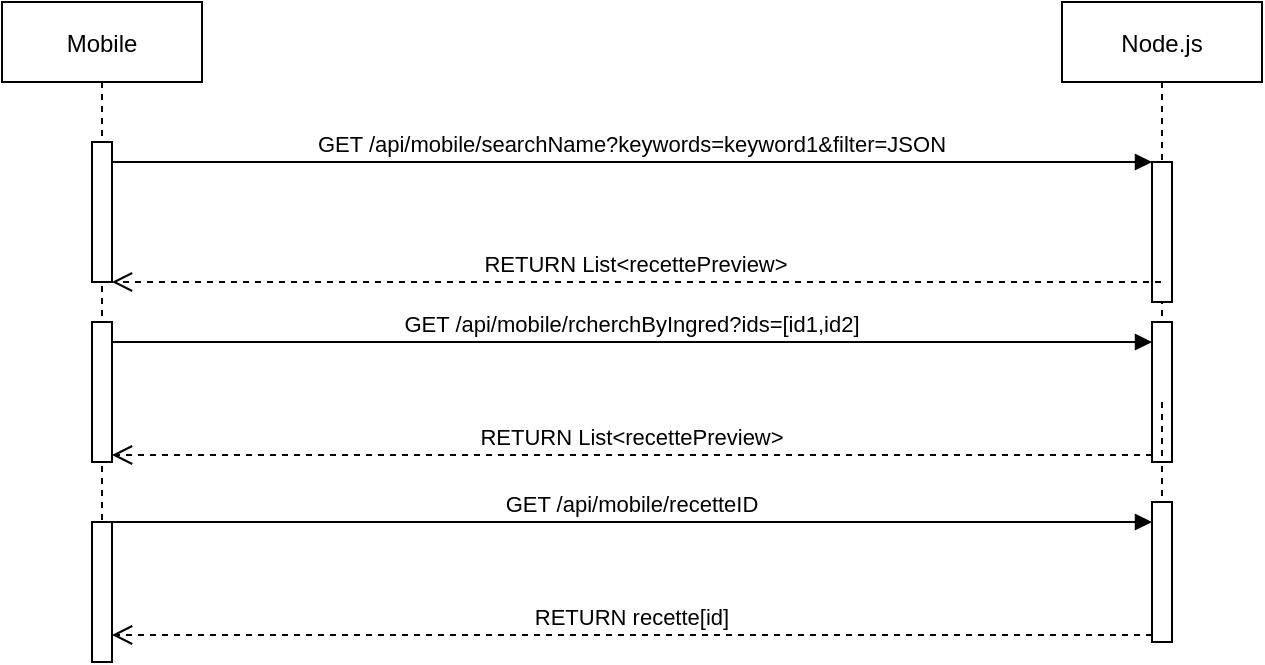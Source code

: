 <mxfile>
    <diagram id="kgpKYQtTHZ0yAKxKKP6v" name="Page-1">
        <mxGraphModel dx="809" dy="585" grid="1" gridSize="10" guides="1" tooltips="1" connect="1" arrows="1" fold="1" page="1" pageScale="1" pageWidth="850" pageHeight="1100" math="0" shadow="0">
            <root>
                <mxCell id="0"/>
                <mxCell id="1" parent="0"/>
                <mxCell id="3nuBFxr9cyL0pnOWT2aG-1" value="Mobile" style="shape=umlLifeline;perimeter=lifelinePerimeter;container=1;collapsible=0;recursiveResize=0;rounded=0;shadow=0;strokeWidth=1;" parent="1" vertex="1">
                    <mxGeometry x="120" y="80" width="100" height="330" as="geometry"/>
                </mxCell>
                <mxCell id="3nuBFxr9cyL0pnOWT2aG-2" value="" style="points=[];perimeter=orthogonalPerimeter;rounded=0;shadow=0;strokeWidth=1;" parent="3nuBFxr9cyL0pnOWT2aG-1" vertex="1">
                    <mxGeometry x="45" y="70" width="10" height="70" as="geometry"/>
                </mxCell>
                <mxCell id="7Kff_GVbFptVKYBIM-q_-5" value="" style="points=[];perimeter=orthogonalPerimeter;rounded=0;shadow=0;strokeWidth=1;" parent="3nuBFxr9cyL0pnOWT2aG-1" vertex="1">
                    <mxGeometry x="45" y="160" width="10" height="70" as="geometry"/>
                </mxCell>
                <mxCell id="7Kff_GVbFptVKYBIM-q_-12" value="" style="points=[];perimeter=orthogonalPerimeter;rounded=0;shadow=0;strokeWidth=1;" parent="3nuBFxr9cyL0pnOWT2aG-1" vertex="1">
                    <mxGeometry x="45" y="260" width="10" height="70" as="geometry"/>
                </mxCell>
                <mxCell id="3nuBFxr9cyL0pnOWT2aG-5" value="Node.js" style="shape=umlLifeline;perimeter=lifelinePerimeter;container=1;collapsible=0;recursiveResize=0;rounded=0;shadow=0;strokeWidth=1;" parent="1" vertex="1">
                    <mxGeometry x="650" y="80" width="100" height="320" as="geometry"/>
                </mxCell>
                <mxCell id="3nuBFxr9cyL0pnOWT2aG-6" value="" style="points=[];perimeter=orthogonalPerimeter;rounded=0;shadow=0;strokeWidth=1;" parent="3nuBFxr9cyL0pnOWT2aG-5" vertex="1">
                    <mxGeometry x="45" y="80" width="10" height="70" as="geometry"/>
                </mxCell>
                <mxCell id="7Kff_GVbFptVKYBIM-q_-15" value="" style="points=[];perimeter=orthogonalPerimeter;rounded=0;shadow=0;strokeWidth=1;" parent="3nuBFxr9cyL0pnOWT2aG-5" vertex="1">
                    <mxGeometry x="45" y="250" width="10" height="70" as="geometry"/>
                </mxCell>
                <mxCell id="3nuBFxr9cyL0pnOWT2aG-8" value="GET /api/mobile/searchName?keywords=keyword1&amp;filter=JSON" style="verticalAlign=bottom;endArrow=block;entryX=0;entryY=0;shadow=0;strokeWidth=1;" parent="1" source="3nuBFxr9cyL0pnOWT2aG-2" target="3nuBFxr9cyL0pnOWT2aG-6" edge="1">
                    <mxGeometry relative="1" as="geometry">
                        <mxPoint x="275" y="160" as="sourcePoint"/>
                    </mxGeometry>
                </mxCell>
                <mxCell id="7Kff_GVbFptVKYBIM-q_-1" value="RETURN List&lt;recettePreview&gt;" style="verticalAlign=bottom;endArrow=open;dashed=1;endSize=8;shadow=0;strokeWidth=1;" parent="1" source="3nuBFxr9cyL0pnOWT2aG-5" target="3nuBFxr9cyL0pnOWT2aG-2" edge="1">
                    <mxGeometry relative="1" as="geometry">
                        <mxPoint x="170" y="190" as="targetPoint"/>
                        <mxPoint x="700" y="220" as="sourcePoint"/>
                    </mxGeometry>
                </mxCell>
                <mxCell id="7Kff_GVbFptVKYBIM-q_-3" value="GET /api/mobile/rcherchByIngred?ids=[id1,id2]" style="verticalAlign=bottom;endArrow=block;shadow=0;strokeWidth=1;" parent="1" source="7Kff_GVbFptVKYBIM-q_-5" target="7Kff_GVbFptVKYBIM-q_-6" edge="1">
                    <mxGeometry relative="1" as="geometry">
                        <mxPoint x="180" y="250.0" as="sourcePoint"/>
                        <mxPoint x="700" y="250.0" as="targetPoint"/>
                        <Array as="points">
                            <mxPoint x="260" y="250"/>
                        </Array>
                    </mxGeometry>
                </mxCell>
                <mxCell id="7Kff_GVbFptVKYBIM-q_-4" value="RETURN List&lt;recettePreview&gt;" style="verticalAlign=bottom;endArrow=open;dashed=1;endSize=8;exitX=0;exitY=0.95;shadow=0;strokeWidth=1;startArrow=none;" parent="1" source="7Kff_GVbFptVKYBIM-q_-6" target="7Kff_GVbFptVKYBIM-q_-5" edge="1">
                    <mxGeometry relative="1" as="geometry">
                        <mxPoint x="180" y="280.0" as="targetPoint"/>
                        <mxPoint x="700" y="280.0" as="sourcePoint"/>
                    </mxGeometry>
                </mxCell>
                <mxCell id="7Kff_GVbFptVKYBIM-q_-6" value="" style="points=[];perimeter=orthogonalPerimeter;rounded=0;shadow=0;strokeWidth=1;" parent="1" vertex="1">
                    <mxGeometry x="695" y="240" width="10" height="70" as="geometry"/>
                </mxCell>
                <mxCell id="7Kff_GVbFptVKYBIM-q_-7" value="" style="verticalAlign=bottom;endArrow=none;dashed=1;endSize=8;exitX=0;exitY=0.95;shadow=0;strokeWidth=1;" parent="1" target="7Kff_GVbFptVKYBIM-q_-6" edge="1">
                    <mxGeometry relative="1" as="geometry">
                        <mxPoint x="180" y="280.0" as="targetPoint"/>
                        <mxPoint x="700" y="280.0" as="sourcePoint"/>
                    </mxGeometry>
                </mxCell>
                <mxCell id="7Kff_GVbFptVKYBIM-q_-13" value="GET /api/mobile/recetteID" style="verticalAlign=bottom;endArrow=block;shadow=0;strokeWidth=1;" parent="1" source="7Kff_GVbFptVKYBIM-q_-12" target="7Kff_GVbFptVKYBIM-q_-15" edge="1">
                    <mxGeometry relative="1" as="geometry">
                        <mxPoint x="180" y="340.0" as="sourcePoint"/>
                        <mxPoint x="700" y="340.0" as="targetPoint"/>
                        <Array as="points">
                            <mxPoint x="260" y="340"/>
                        </Array>
                    </mxGeometry>
                </mxCell>
                <mxCell id="7Kff_GVbFptVKYBIM-q_-14" value="RETURN recette[id]" style="verticalAlign=bottom;endArrow=open;dashed=1;endSize=8;exitX=0;exitY=0.95;shadow=0;strokeWidth=1;startArrow=none;" parent="1" source="7Kff_GVbFptVKYBIM-q_-15" target="7Kff_GVbFptVKYBIM-q_-12" edge="1">
                    <mxGeometry relative="1" as="geometry">
                        <mxPoint x="180" y="370.0" as="targetPoint"/>
                        <mxPoint x="700" y="370.0" as="sourcePoint"/>
                    </mxGeometry>
                </mxCell>
            </root>
        </mxGraphModel>
    </diagram>
</mxfile>
